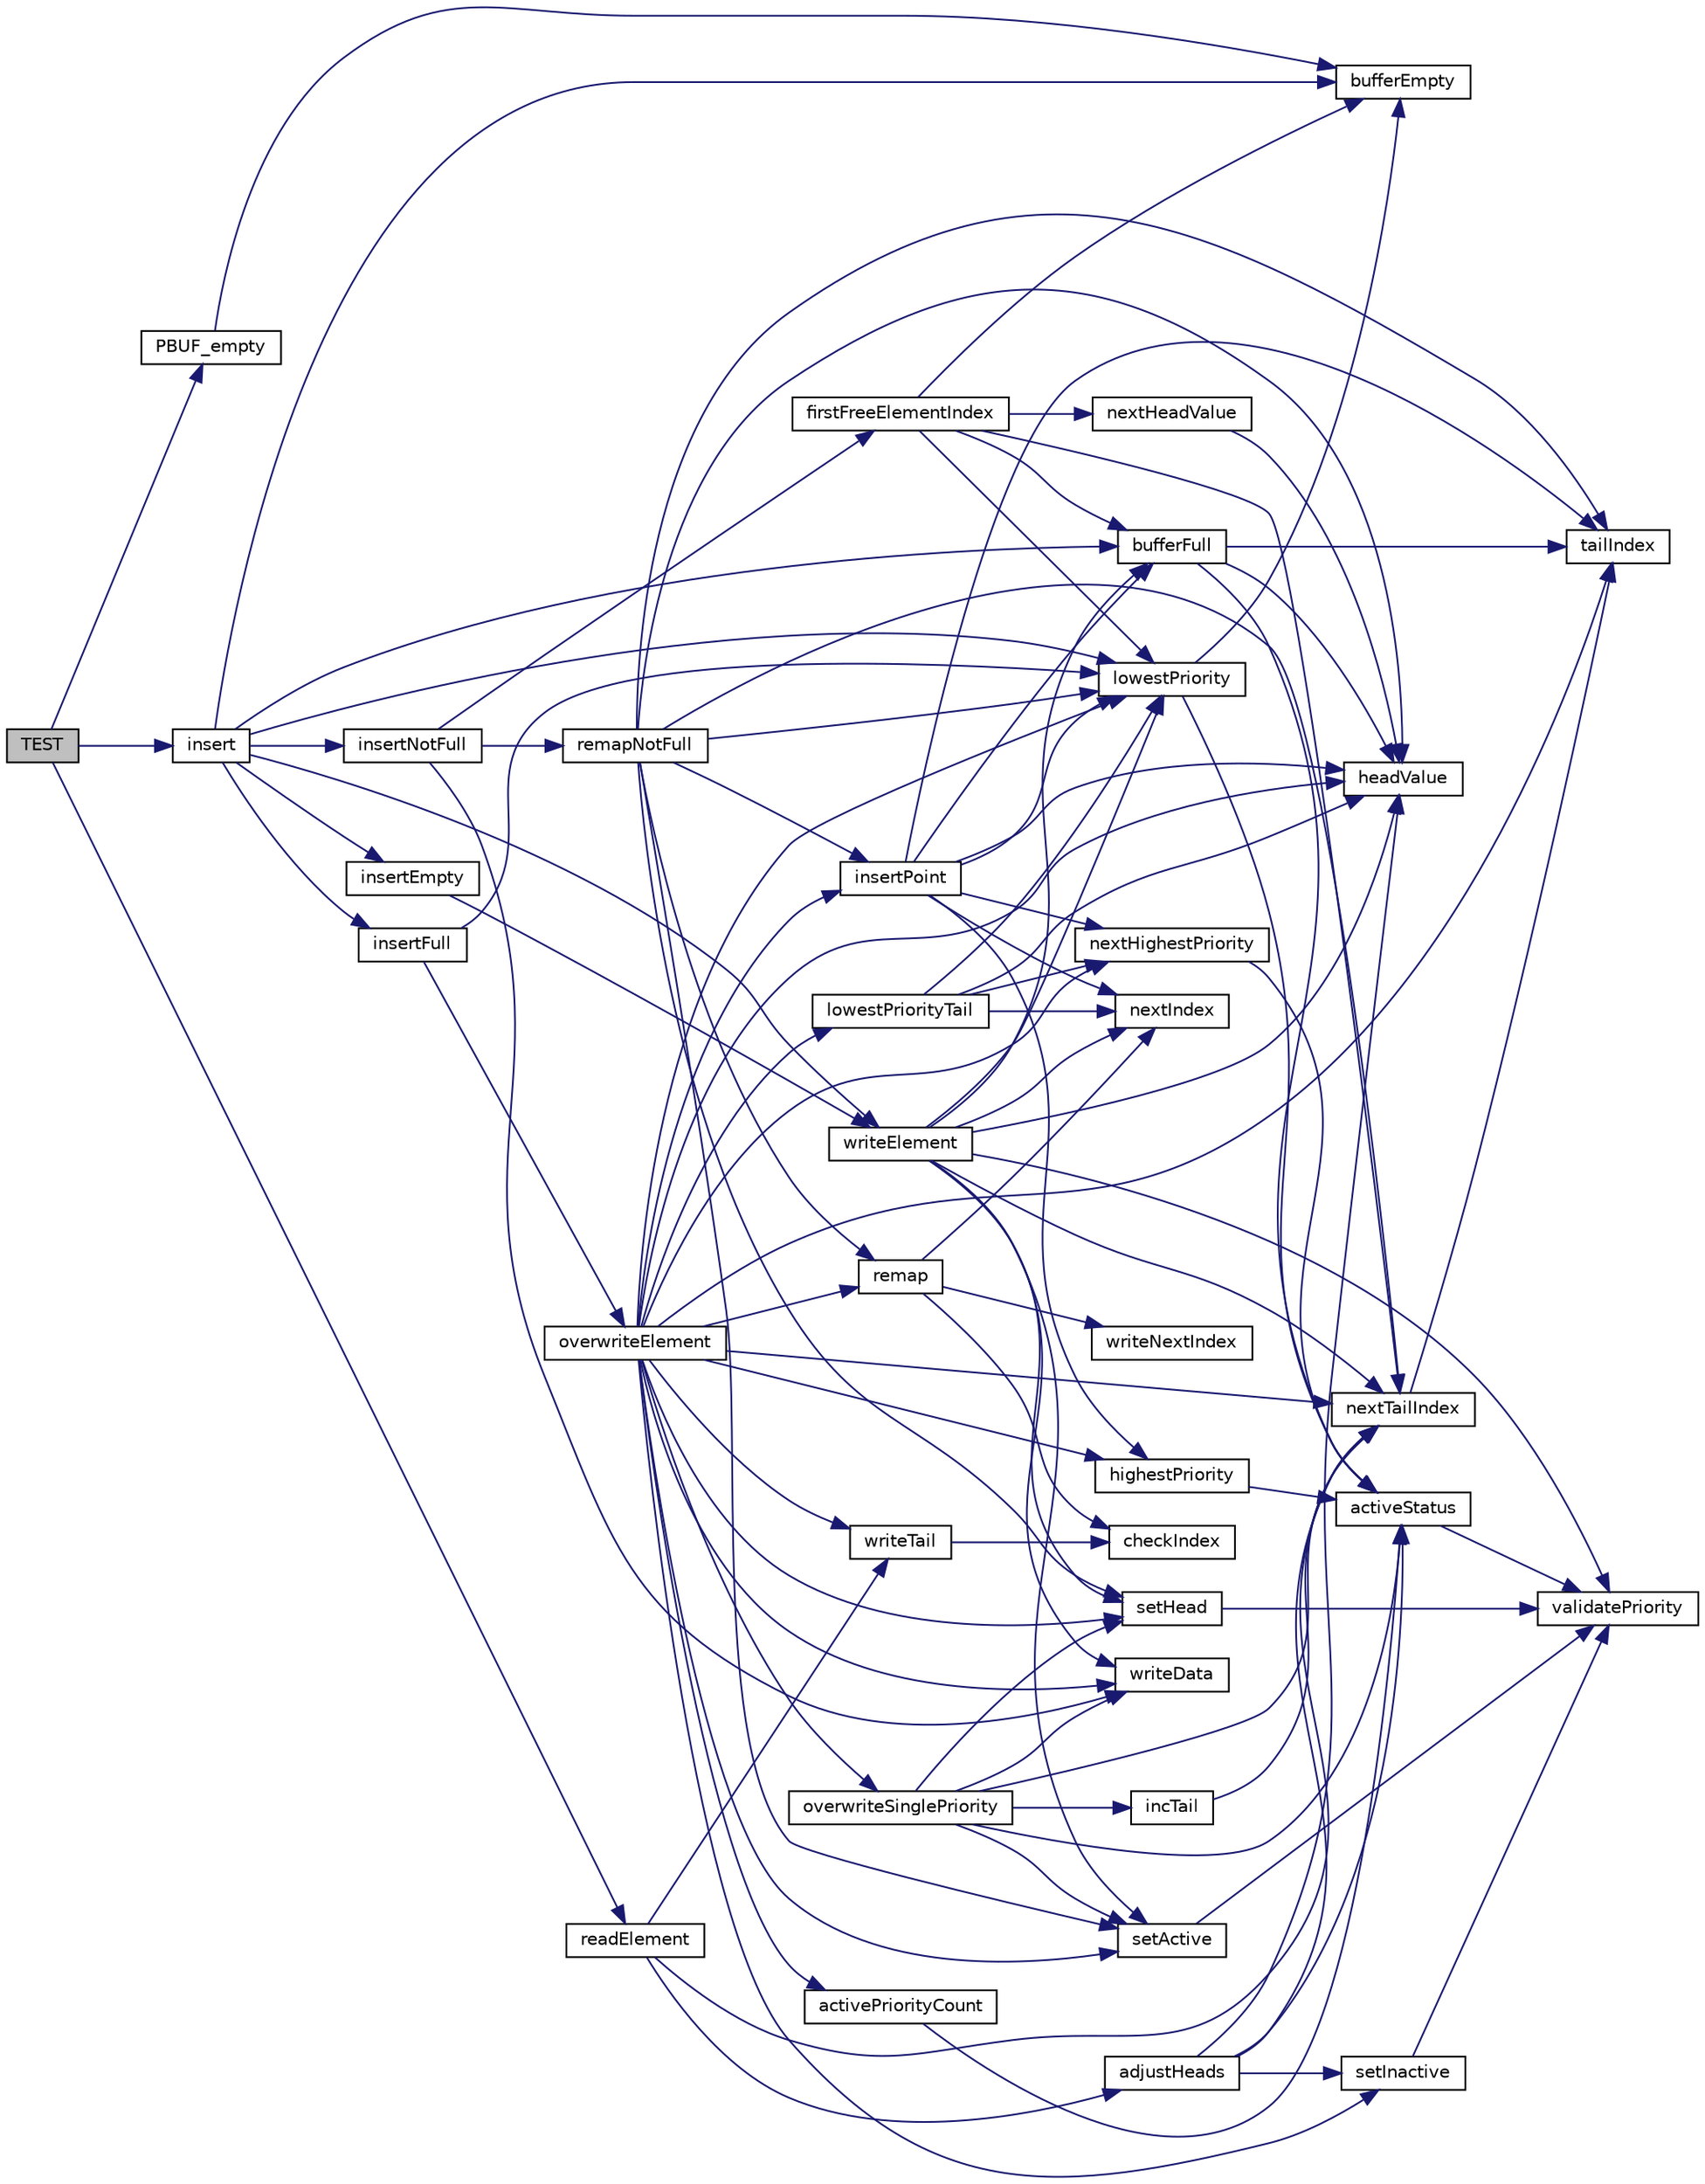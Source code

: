 digraph "TEST"
{
  edge [fontname="Helvetica",fontsize="10",labelfontname="Helvetica",labelfontsize="10"];
  node [fontname="Helvetica",fontsize="10",shape=record];
  rankdir="LR";
  Node606 [label="TEST",height=0.2,width=0.4,color="black", fillcolor="grey75", style="filled", fontcolor="black"];
  Node606 -> Node607 [color="midnightblue",fontsize="10",style="solid",fontname="Helvetica"];
  Node607 [label="insert",height=0.2,width=0.4,color="black", fillcolor="white", style="filled",URL="$group__Internal.html#ga63ad097411c7e90c201b2d94a2ab3162",tooltip="Insert an element into the buffer of a given priority and adjust the buffer to correct the prioritisa..."];
  Node607 -> Node608 [color="midnightblue",fontsize="10",style="solid",fontname="Helvetica"];
  Node608 [label="bufferEmpty",height=0.2,width=0.4,color="black", fillcolor="white", style="filled",URL="$group__Internal.html#ga4040671ef2dccd1394038df3a9f10c6c",tooltip="Check whether the buffer is empty. "];
  Node607 -> Node609 [color="midnightblue",fontsize="10",style="solid",fontname="Helvetica"];
  Node609 [label="insertEmpty",height=0.2,width=0.4,color="black", fillcolor="white", style="filled",URL="$group__Internal.html#gaf8c08c3ee7157baffca08c117e4acfc0",tooltip="Insert the passed in element of the passed in priority to an empty buffer. "];
  Node609 -> Node610 [color="midnightblue",fontsize="10",style="solid",fontname="Helvetica"];
  Node610 [label="writeElement",height=0.2,width=0.4,color="black", fillcolor="white", style="filled",URL="$group__Internal.html#gabe189820c7e0ccfea576ea30ef3150e3",tooltip="Write an element to the buffer at the next empty position in the linked buffer and adjust the relevan..."];
  Node610 -> Node611 [color="midnightblue",fontsize="10",style="solid",fontname="Helvetica"];
  Node611 [label="validatePriority",height=0.2,width=0.4,color="black", fillcolor="white", style="filled",URL="$group__Internal.html#ga1d89e6a47f0d969863ebd23cf34f8ceb",tooltip="Check the priority is a valid one. "];
  Node610 -> Node612 [color="midnightblue",fontsize="10",style="solid",fontname="Helvetica"];
  Node612 [label="bufferFull",height=0.2,width=0.4,color="black", fillcolor="white", style="filled",URL="$group__Internal.html#ga3fb5f15ae23ea536c404c99f27d8bdf2",tooltip="Buffer Full checks whether there is any room left in the buffer for a new insertion. "];
  Node612 -> Node613 [color="midnightblue",fontsize="10",style="solid",fontname="Helvetica"];
  Node613 [label="activeStatus",height=0.2,width=0.4,color="black", fillcolor="white", style="filled",URL="$group__Internal.html#ga96a9cdf59344a92de680c2054de68d18",tooltip="Return the active status of the priority passed in. "];
  Node613 -> Node611 [color="midnightblue",fontsize="10",style="solid",fontname="Helvetica"];
  Node612 -> Node614 [color="midnightblue",fontsize="10",style="solid",fontname="Helvetica"];
  Node614 [label="tailIndex",height=0.2,width=0.4,color="black", fillcolor="white", style="filled",URL="$group__Internal.html#ga25f69e90532a55846b77358559c3850d",tooltip="Return the index pointed to by the tail pointer. "];
  Node612 -> Node615 [color="midnightblue",fontsize="10",style="solid",fontname="Helvetica"];
  Node615 [label="headValue",height=0.2,width=0.4,color="black", fillcolor="white", style="filled",URL="$group__Internal.html#ga55454ce12d8fbbc635fddc48d7a26891",tooltip="Return the index pointed to by the head related with the priority passed in. "];
  Node610 -> Node616 [color="midnightblue",fontsize="10",style="solid",fontname="Helvetica"];
  Node616 [label="lowestPriority",height=0.2,width=0.4,color="black", fillcolor="white", style="filled",URL="$group__Internal.html#ga5c99e6cbaab9c7ce05f08a52baf11b07",tooltip="Determine the lowest priority in the buffer. "];
  Node616 -> Node608 [color="midnightblue",fontsize="10",style="solid",fontname="Helvetica"];
  Node616 -> Node613 [color="midnightblue",fontsize="10",style="solid",fontname="Helvetica"];
  Node610 -> Node617 [color="midnightblue",fontsize="10",style="solid",fontname="Helvetica"];
  Node617 [label="nextTailIndex",height=0.2,width=0.4,color="black", fillcolor="white", style="filled",URL="$group__Internal.html#ga9ff9ed75bb6e4b8b09b58069b5b8a6ec",tooltip="Update the passed in index with the index pointed to by the tail pointer after advancing it..."];
  Node617 -> Node614 [color="midnightblue",fontsize="10",style="solid",fontname="Helvetica"];
  Node610 -> Node618 [color="midnightblue",fontsize="10",style="solid",fontname="Helvetica"];
  Node618 [label="nextIndex",height=0.2,width=0.4,color="black", fillcolor="white", style="filled",URL="$priority__buffer_8c.html#a9f3387e4330e5db92c7c9b5a4d66624d"];
  Node610 -> Node615 [color="midnightblue",fontsize="10",style="solid",fontname="Helvetica"];
  Node610 -> Node619 [color="midnightblue",fontsize="10",style="solid",fontname="Helvetica"];
  Node619 [label="writeData",height=0.2,width=0.4,color="black", fillcolor="white", style="filled",URL="$group__Internal.html#ga094a72d34fb14e52ab82ec100e398d32",tooltip="Write the element passed in to the index passed in. "];
  Node610 -> Node620 [color="midnightblue",fontsize="10",style="solid",fontname="Helvetica"];
  Node620 [label="setHead",height=0.2,width=0.4,color="black", fillcolor="white", style="filled",URL="$group__Internal.html#ga656f1f607c0c60b5f57a859a365b7466",tooltip="Set the value of the head pointer associated with the priority passed in with the index passed in..."];
  Node620 -> Node611 [color="midnightblue",fontsize="10",style="solid",fontname="Helvetica"];
  Node610 -> Node621 [color="midnightblue",fontsize="10",style="solid",fontname="Helvetica"];
  Node621 [label="setActive",height=0.2,width=0.4,color="black", fillcolor="white", style="filled",URL="$group__Internal.html#ga0658dbd48225de33f2906ebe3839a829",tooltip="Set the relevant activity flag of the priority passed in. "];
  Node621 -> Node611 [color="midnightblue",fontsize="10",style="solid",fontname="Helvetica"];
  Node607 -> Node612 [color="midnightblue",fontsize="10",style="solid",fontname="Helvetica"];
  Node607 -> Node622 [color="midnightblue",fontsize="10",style="solid",fontname="Helvetica"];
  Node622 [label="insertFull",height=0.2,width=0.4,color="black", fillcolor="white", style="filled",URL="$group__Internal.html#gadc21ddb94c801e986fe0b2a09105e92c",tooltip="Insert into a full buffer the passed in element of the passed in priority. "];
  Node622 -> Node616 [color="midnightblue",fontsize="10",style="solid",fontname="Helvetica"];
  Node622 -> Node623 [color="midnightblue",fontsize="10",style="solid",fontname="Helvetica"];
  Node623 [label="overwriteElement",height=0.2,width=0.4,color="black", fillcolor="white", style="filled",URL="$group__Internal.html#gac2c4b841f7547fad647c0cf01ecd3c77",tooltip="Overwrite element since buffer is full and there are no unused elements. "];
  Node623 -> Node624 [color="midnightblue",fontsize="10",style="solid",fontname="Helvetica"];
  Node624 [label="lowestPriorityTail",height=0.2,width=0.4,color="black", fillcolor="white", style="filled",URL="$group__Internal.html#ga3450cb30f7e5348606ca09709f210e15",tooltip="Returns the index of the lowest priority tail. "];
  Node624 -> Node616 [color="midnightblue",fontsize="10",style="solid",fontname="Helvetica"];
  Node624 -> Node625 [color="midnightblue",fontsize="10",style="solid",fontname="Helvetica"];
  Node625 [label="nextHighestPriority",height=0.2,width=0.4,color="black", fillcolor="white", style="filled",URL="$group__Internal.html#ga2e2c888184119622170bfb83453e322d",tooltip="Find the next highest priority to the priority we wish to insert - used to find where to store the ne..."];
  Node625 -> Node613 [color="midnightblue",fontsize="10",style="solid",fontname="Helvetica"];
  Node624 -> Node618 [color="midnightblue",fontsize="10",style="solid",fontname="Helvetica"];
  Node624 -> Node615 [color="midnightblue",fontsize="10",style="solid",fontname="Helvetica"];
  Node623 -> Node626 [color="midnightblue",fontsize="10",style="solid",fontname="Helvetica"];
  Node626 [label="insertPoint",height=0.2,width=0.4,color="black", fillcolor="white", style="filled",URL="$group__Internal.html#ga3d8cb66573e57486ba7e3b97c50ab28c",tooltip="Return the index of the valid insert point to be used when remapping the buffer. "];
  Node626 -> Node627 [color="midnightblue",fontsize="10",style="solid",fontname="Helvetica"];
  Node627 [label="highestPriority",height=0.2,width=0.4,color="black", fillcolor="white", style="filled",URL="$group__Internal.html#ga0d9ce6cc5db1bfe9b195180fc40db057",tooltip="Determine the highest priority and assign to the priority pointer passed in. "];
  Node627 -> Node613 [color="midnightblue",fontsize="10",style="solid",fontname="Helvetica"];
  Node626 -> Node614 [color="midnightblue",fontsize="10",style="solid",fontname="Helvetica"];
  Node626 -> Node612 [color="midnightblue",fontsize="10",style="solid",fontname="Helvetica"];
  Node626 -> Node615 [color="midnightblue",fontsize="10",style="solid",fontname="Helvetica"];
  Node626 -> Node616 [color="midnightblue",fontsize="10",style="solid",fontname="Helvetica"];
  Node626 -> Node625 [color="midnightblue",fontsize="10",style="solid",fontname="Helvetica"];
  Node626 -> Node618 [color="midnightblue",fontsize="10",style="solid",fontname="Helvetica"];
  Node623 -> Node628 [color="midnightblue",fontsize="10",style="solid",fontname="Helvetica"];
  Node628 [label="activePriorityCount",height=0.2,width=0.4,color="black", fillcolor="white", style="filled",URL="$group__Internal.html#ga6f2fdb52bce7fcd5c8c9ab603c62938a",tooltip="Return number of active priorities. "];
  Node628 -> Node613 [color="midnightblue",fontsize="10",style="solid",fontname="Helvetica"];
  Node623 -> Node617 [color="midnightblue",fontsize="10",style="solid",fontname="Helvetica"];
  Node623 -> Node629 [color="midnightblue",fontsize="10",style="solid",fontname="Helvetica"];
  Node629 [label="overwriteSinglePriority",height=0.2,width=0.4,color="black", fillcolor="white", style="filled",URL="$group__Internal.html#ga721b108b9ec49215f03f165fbc05ea05",tooltip="Overwrite without remapping if buffer is full and only a single priority exists on the buffer Returns..."];
  Node629 -> Node617 [color="midnightblue",fontsize="10",style="solid",fontname="Helvetica"];
  Node629 -> Node619 [color="midnightblue",fontsize="10",style="solid",fontname="Helvetica"];
  Node629 -> Node620 [color="midnightblue",fontsize="10",style="solid",fontname="Helvetica"];
  Node629 -> Node613 [color="midnightblue",fontsize="10",style="solid",fontname="Helvetica"];
  Node629 -> Node630 [color="midnightblue",fontsize="10",style="solid",fontname="Helvetica"];
  Node630 [label="incTail",height=0.2,width=0.4,color="black", fillcolor="white", style="filled",URL="$group__Internal.html#ga64722337ab1ab6db7ba1eee6e510e890",tooltip="Advance the tail to its next position in the buffer. "];
  Node630 -> Node617 [color="midnightblue",fontsize="10",style="solid",fontname="Helvetica"];
  Node629 -> Node621 [color="midnightblue",fontsize="10",style="solid",fontname="Helvetica"];
  Node623 -> Node627 [color="midnightblue",fontsize="10",style="solid",fontname="Helvetica"];
  Node623 -> Node619 [color="midnightblue",fontsize="10",style="solid",fontname="Helvetica"];
  Node623 -> Node620 [color="midnightblue",fontsize="10",style="solid",fontname="Helvetica"];
  Node623 -> Node616 [color="midnightblue",fontsize="10",style="solid",fontname="Helvetica"];
  Node623 -> Node625 [color="midnightblue",fontsize="10",style="solid",fontname="Helvetica"];
  Node623 -> Node615 [color="midnightblue",fontsize="10",style="solid",fontname="Helvetica"];
  Node623 -> Node621 [color="midnightblue",fontsize="10",style="solid",fontname="Helvetica"];
  Node623 -> Node614 [color="midnightblue",fontsize="10",style="solid",fontname="Helvetica"];
  Node623 -> Node631 [color="midnightblue",fontsize="10",style="solid",fontname="Helvetica"];
  Node631 [label="setInactive",height=0.2,width=0.4,color="black", fillcolor="white", style="filled",URL="$group__Internal.html#gad6bfc10ed2b3640fbfd1ef1c485b1b82",tooltip="Reset the relevant activity flag of the priority passed in. "];
  Node631 -> Node611 [color="midnightblue",fontsize="10",style="solid",fontname="Helvetica"];
  Node623 -> Node632 [color="midnightblue",fontsize="10",style="solid",fontname="Helvetica"];
  Node632 [label="remap",height=0.2,width=0.4,color="black", fillcolor="white", style="filled",URL="$group__Internal.html#gaef16038e1f9438af30a74f142d390814",tooltip="Remap the links of the indexes passed in. "];
  Node632 -> Node633 [color="midnightblue",fontsize="10",style="solid",fontname="Helvetica"];
  Node633 [label="checkIndex",height=0.2,width=0.4,color="black", fillcolor="white", style="filled",URL="$group__Internal.html#gae61bd49f018987359c0c7af18baaccad",tooltip="Check the index is a valid Index. "];
  Node632 -> Node618 [color="midnightblue",fontsize="10",style="solid",fontname="Helvetica"];
  Node632 -> Node634 [color="midnightblue",fontsize="10",style="solid",fontname="Helvetica"];
  Node634 [label="writeNextIndex",height=0.2,width=0.4,color="black", fillcolor="white", style="filled",URL="$group__Internal.html#ga6e7e1ec9b159f6251ea7b301b3f3e1a2",tooltip="Writes the index passed in to the element referenced by the current index passed in. "];
  Node623 -> Node635 [color="midnightblue",fontsize="10",style="solid",fontname="Helvetica"];
  Node635 [label="writeTail",height=0.2,width=0.4,color="black", fillcolor="white", style="filled",URL="$group__Internal.html#gae1d6cf89c1d2cecc5b27e8b1da9e9a18",tooltip="Write a new index to the tail pointer. "];
  Node635 -> Node633 [color="midnightblue",fontsize="10",style="solid",fontname="Helvetica"];
  Node607 -> Node616 [color="midnightblue",fontsize="10",style="solid",fontname="Helvetica"];
  Node607 -> Node636 [color="midnightblue",fontsize="10",style="solid",fontname="Helvetica"];
  Node636 [label="insertNotFull",height=0.2,width=0.4,color="black", fillcolor="white", style="filled",URL="$group__Internal.html#ga2eb147495f07075555fc116fcff223c4",tooltip="Insert into a not empty not full buffer the passed in element of the passed in priority. "];
  Node636 -> Node637 [color="midnightblue",fontsize="10",style="solid",fontname="Helvetica"];
  Node637 [label="firstFreeElementIndex",height=0.2,width=0.4,color="black", fillcolor="white", style="filled",URL="$group__Internal.html#gaaaca0205ce96bb4ed7d421595d5e7309",tooltip="find the index at which we can store. "];
  Node637 -> Node608 [color="midnightblue",fontsize="10",style="solid",fontname="Helvetica"];
  Node637 -> Node617 [color="midnightblue",fontsize="10",style="solid",fontname="Helvetica"];
  Node637 -> Node612 [color="midnightblue",fontsize="10",style="solid",fontname="Helvetica"];
  Node637 -> Node616 [color="midnightblue",fontsize="10",style="solid",fontname="Helvetica"];
  Node637 -> Node638 [color="midnightblue",fontsize="10",style="solid",fontname="Helvetica"];
  Node638 [label="nextHeadValue",height=0.2,width=0.4,color="black", fillcolor="white", style="filled",URL="$group__Internal.html#gaf51ec5b943679d5a7e7a903a1ebc2e72",tooltip="Return the index pointed to by the head related to the priority passed in after following the head li..."];
  Node638 -> Node615 [color="midnightblue",fontsize="10",style="solid",fontname="Helvetica"];
  Node636 -> Node619 [color="midnightblue",fontsize="10",style="solid",fontname="Helvetica"];
  Node636 -> Node639 [color="midnightblue",fontsize="10",style="solid",fontname="Helvetica"];
  Node639 [label="remapNotFull",height=0.2,width=0.4,color="black", fillcolor="white", style="filled",URL="$group__Internal.html#ga70be83e9ffcbbdc0472e146ad49a8781",tooltip="Remap buffer for a not full buffer for the index of priority passed in. "];
  Node639 -> Node626 [color="midnightblue",fontsize="10",style="solid",fontname="Helvetica"];
  Node639 -> Node616 [color="midnightblue",fontsize="10",style="solid",fontname="Helvetica"];
  Node639 -> Node615 [color="midnightblue",fontsize="10",style="solid",fontname="Helvetica"];
  Node639 -> Node620 [color="midnightblue",fontsize="10",style="solid",fontname="Helvetica"];
  Node639 -> Node621 [color="midnightblue",fontsize="10",style="solid",fontname="Helvetica"];
  Node639 -> Node617 [color="midnightblue",fontsize="10",style="solid",fontname="Helvetica"];
  Node639 -> Node614 [color="midnightblue",fontsize="10",style="solid",fontname="Helvetica"];
  Node639 -> Node632 [color="midnightblue",fontsize="10",style="solid",fontname="Helvetica"];
  Node607 -> Node610 [color="midnightblue",fontsize="10",style="solid",fontname="Helvetica"];
  Node606 -> Node640 [color="midnightblue",fontsize="10",style="solid",fontname="Helvetica"];
  Node640 [label="readElement",height=0.2,width=0.4,color="black", fillcolor="white", style="filled",URL="$group__Internal.html#ga2e940de75d9a9058d8e6d7612807351a",tooltip="Read element from the buffer and assign to the element pointer passed in. "];
  Node640 -> Node617 [color="midnightblue",fontsize="10",style="solid",fontname="Helvetica"];
  Node640 -> Node641 [color="midnightblue",fontsize="10",style="solid",fontname="Helvetica"];
  Node641 [label="adjustHeads",height=0.2,width=0.4,color="black", fillcolor="white", style="filled",URL="$group__Internal.html#ga3e85c888f355abcb7d3d93d69c575d9a",tooltip="Adjust the tail, and make any depleted priorities inactive. "];
  Node641 -> Node613 [color="midnightblue",fontsize="10",style="solid",fontname="Helvetica"];
  Node641 -> Node617 [color="midnightblue",fontsize="10",style="solid",fontname="Helvetica"];
  Node641 -> Node615 [color="midnightblue",fontsize="10",style="solid",fontname="Helvetica"];
  Node641 -> Node631 [color="midnightblue",fontsize="10",style="solid",fontname="Helvetica"];
  Node640 -> Node635 [color="midnightblue",fontsize="10",style="solid",fontname="Helvetica"];
  Node606 -> Node642 [color="midnightblue",fontsize="10",style="solid",fontname="Helvetica"];
  Node642 [label="PBUF_empty",height=0.2,width=0.4,color="black", fillcolor="white", style="filled",URL="$group__API.html#ga6f5ebd5522a2614c8473d44789b4a6fe",tooltip="Return non-zero if buffer is empty. "];
  Node642 -> Node608 [color="midnightblue",fontsize="10",style="solid",fontname="Helvetica"];
}
